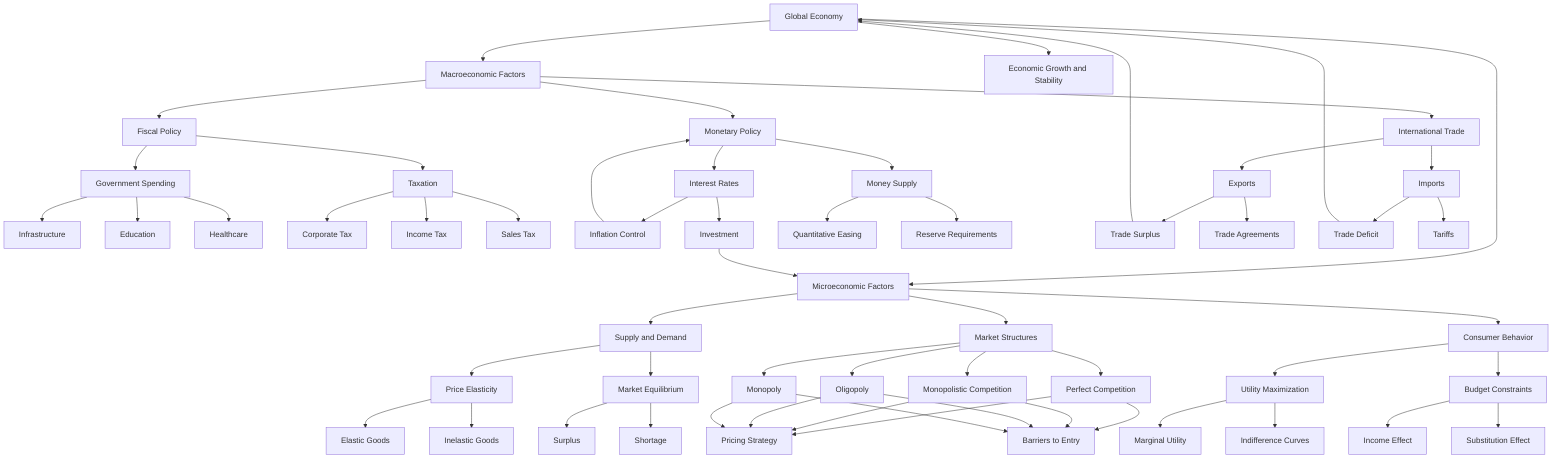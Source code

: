 flowchart TD
    A[Global Economy] --> B[Macroeconomic Factors]
    A --> C[Microeconomic Factors]
    
    B --> D[Fiscal Policy]
    B --> E[Monetary Policy]
    B --> F[International Trade]
    
    D --> G[Government Spending]
    D --> H[Taxation]
    G --> I[Infrastructure]
    G --> J[Education]
    G --> K[Healthcare]
    H --> L[Corporate Tax]
    H --> M[Income Tax]
    H --> N[Sales Tax]
    
    E --> O[Interest Rates]
    E --> P[Money Supply]
    O --> Q[Inflation Control]
    O --> R[Investment]
    P --> S[Quantitative Easing]
    P --> T[Reserve Requirements]
    
    F --> U[Exports]
    F --> V[Imports]
    U --> W[Trade Surplus]
    U --> X[Trade Agreements]
    V --> Y[Trade Deficit]
    V --> Z[Tariffs]
    
    C --> AA[Supply and Demand]
    C --> AB[Market Structures]
    C --> AC[Consumer Behavior]
    
    AA --> AD[Price Elasticity]
    AA --> AE[Market Equilibrium]
    AD --> AF[Elastic Goods]
    AD --> AG[Inelastic Goods]
    AE --> AH[Surplus]
    AE --> AI[Shortage]
    
    AB --> AJ[Perfect Competition]
    AB --> AK[Monopolistic Competition]
    AB --> AL[Oligopoly]
    AB --> AM[Monopoly]
    AJ --> AN[Pricing Strategy]
    AJ --> AO[Barriers to Entry]
    AK --> AN
    AK --> AO
    AL --> AN
    AL --> AO
    AM --> AN
    AM --> AO
    
    AC --> AP[Utility Maximization]
    AC --> AQ[Budget Constraints]
    AP --> AR[Marginal Utility]
    AP --> AS[Indifference Curves]
    AQ --> AT[Income Effect]
    AQ --> AU[Substitution Effect]
    
    Q --> E
    W --> A
    Y --> A
    R --> C
    
    A --> AV[Economic Growth and Stability]